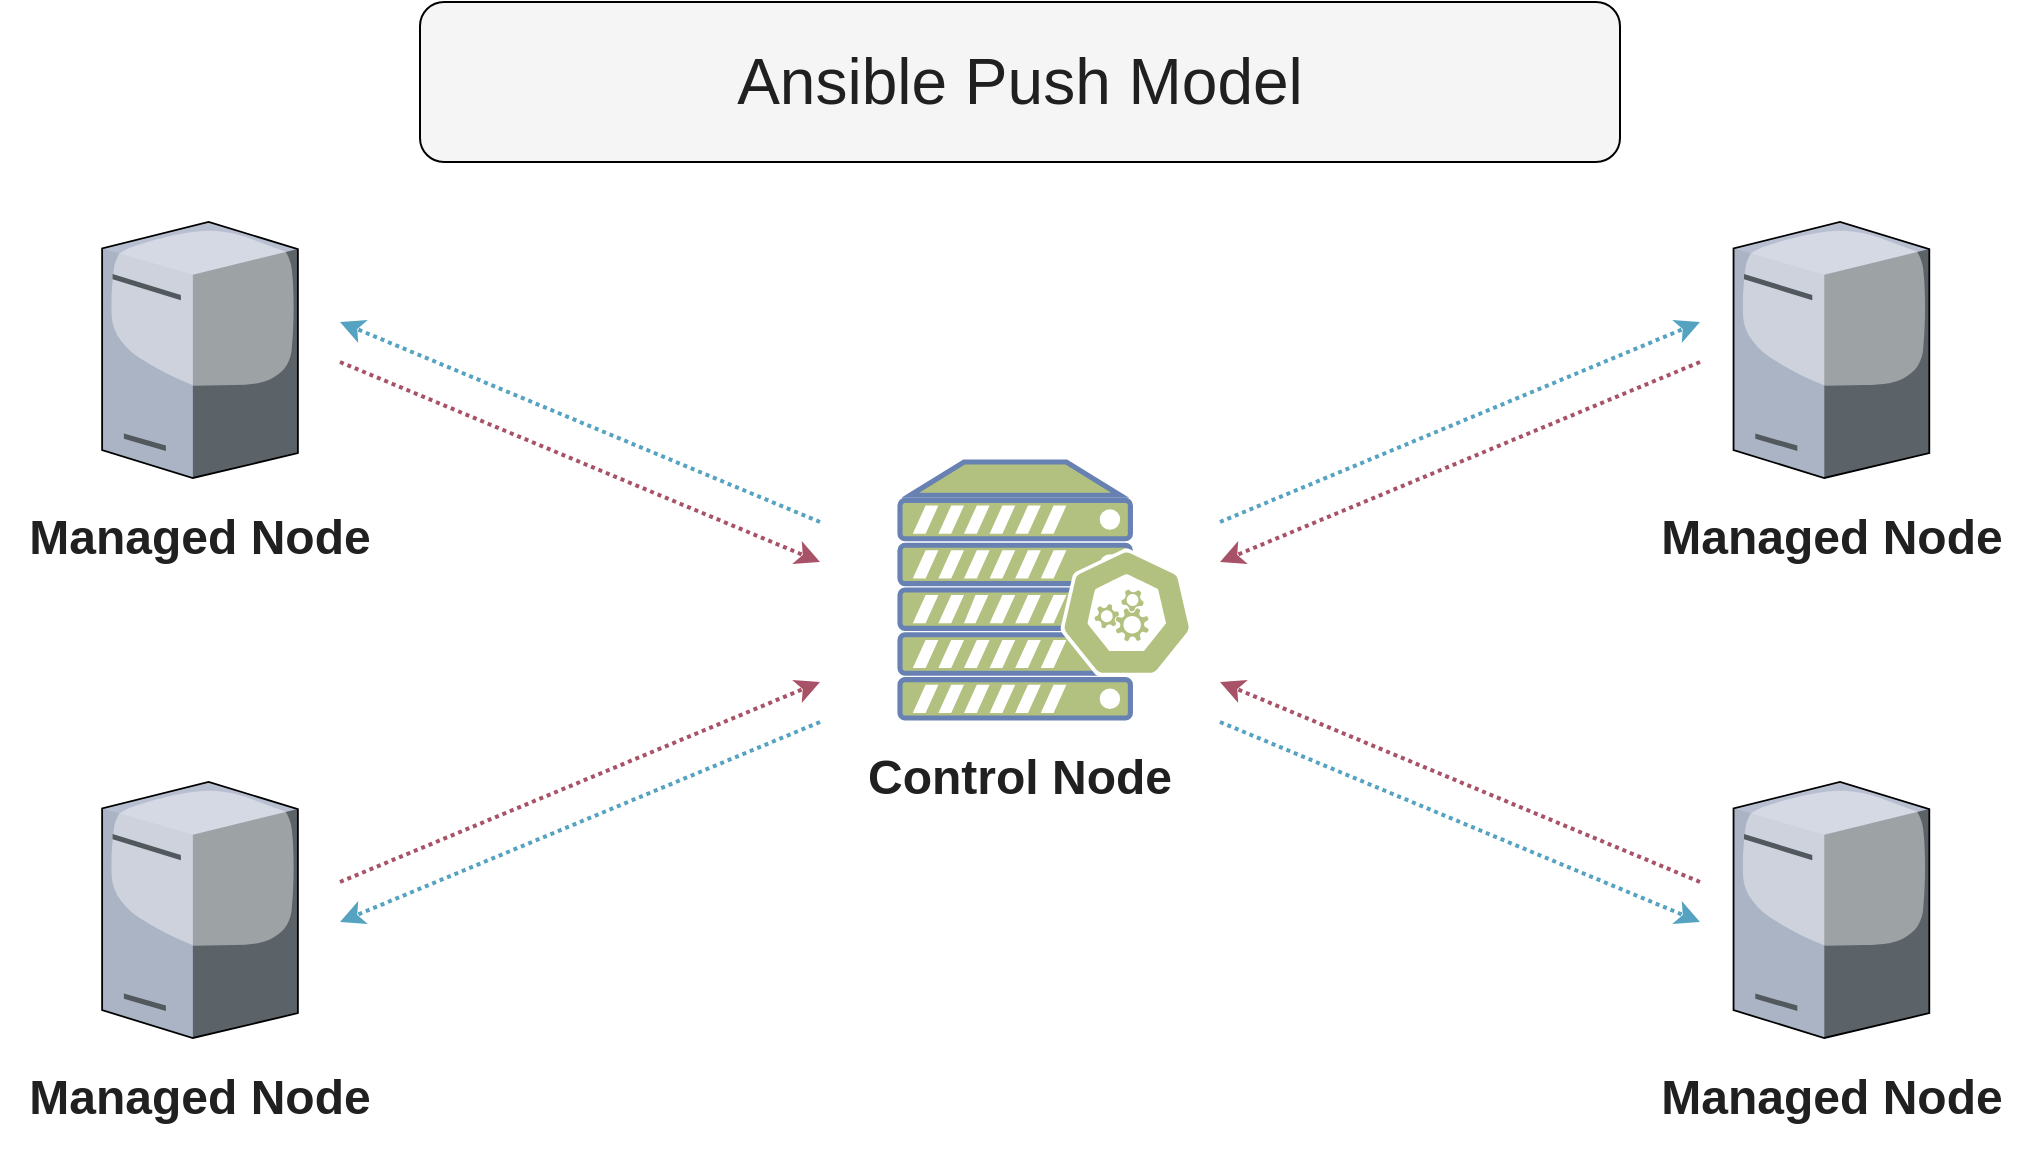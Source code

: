 <mxfile version="13.2.2" type="device"><diagram id="V8xnyMEuWjSteqbyEEz8" name="Page-1"><mxGraphModel dx="1956" dy="1003" grid="1" gridSize="10" guides="1" tooltips="1" connect="1" arrows="1" fold="1" page="1" pageScale="1" pageWidth="850" pageHeight="1100" math="0" shadow="0"><root><mxCell id="0"/><mxCell id="1" parent="0"/><mxCell id="E4LtyYp13uU-NX76geS4-24" value="" style="group" parent="1" vertex="1" connectable="0"><mxGeometry x="500" y="280" width="240" height="120" as="geometry"/></mxCell><mxCell id="E4LtyYp13uU-NX76geS4-22" style="rounded=0;orthogonalLoop=1;jettySize=auto;html=1;fontSize=20;dashed=1;dashPattern=1 1;strokeWidth=2;strokeColor=#55A3C0;" parent="E4LtyYp13uU-NX76geS4-24" edge="1"><mxGeometry relative="1" as="geometry"><mxPoint y="100" as="sourcePoint"/><mxPoint x="240" as="targetPoint"/></mxGeometry></mxCell><mxCell id="E4LtyYp13uU-NX76geS4-23" style="rounded=0;orthogonalLoop=1;jettySize=auto;html=1;fontSize=20;dashed=1;dashPattern=1 1;strokeWidth=2;strokeColor=#A85267;" parent="E4LtyYp13uU-NX76geS4-24" edge="1"><mxGeometry relative="1" as="geometry"><mxPoint x="240" y="20" as="sourcePoint"/><mxPoint y="120" as="targetPoint"/></mxGeometry></mxCell><mxCell id="E4LtyYp13uU-NX76geS4-25" value="" style="group" parent="1" vertex="1" connectable="0"><mxGeometry x="500" y="460" width="240" height="120" as="geometry"/></mxCell><mxCell id="E4LtyYp13uU-NX76geS4-26" style="rounded=0;orthogonalLoop=1;jettySize=auto;html=1;fontSize=20;dashed=1;dashPattern=1 1;strokeWidth=2;strokeColor=#A85267;" parent="E4LtyYp13uU-NX76geS4-25" edge="1"><mxGeometry relative="1" as="geometry"><mxPoint x="240" y="100" as="sourcePoint"/><mxPoint as="targetPoint"/></mxGeometry></mxCell><mxCell id="E4LtyYp13uU-NX76geS4-27" style="rounded=0;orthogonalLoop=1;jettySize=auto;html=1;fontSize=20;dashed=1;dashPattern=1 1;strokeWidth=2;strokeColor=#55A3C0;" parent="E4LtyYp13uU-NX76geS4-25" edge="1"><mxGeometry relative="1" as="geometry"><mxPoint y="20" as="sourcePoint"/><mxPoint x="240" y="120" as="targetPoint"/></mxGeometry></mxCell><mxCell id="E4LtyYp13uU-NX76geS4-28" value="" style="group" parent="1" vertex="1" connectable="0"><mxGeometry x="60" y="280" width="240" height="120" as="geometry"/></mxCell><mxCell id="E4LtyYp13uU-NX76geS4-29" style="rounded=0;orthogonalLoop=1;jettySize=auto;html=1;fontSize=20;dashed=1;dashPattern=1 1;strokeWidth=2;strokeColor=#55A3C0;" parent="E4LtyYp13uU-NX76geS4-28" edge="1"><mxGeometry relative="1" as="geometry"><mxPoint x="240" y="100" as="sourcePoint"/><mxPoint as="targetPoint"/></mxGeometry></mxCell><mxCell id="E4LtyYp13uU-NX76geS4-30" style="rounded=0;orthogonalLoop=1;jettySize=auto;html=1;fontSize=20;dashed=1;dashPattern=1 1;strokeWidth=2;strokeColor=#A85267;" parent="E4LtyYp13uU-NX76geS4-28" edge="1"><mxGeometry relative="1" as="geometry"><mxPoint y="20" as="sourcePoint"/><mxPoint x="240" y="120" as="targetPoint"/></mxGeometry></mxCell><mxCell id="E4LtyYp13uU-NX76geS4-31" value="" style="group" parent="1" vertex="1" connectable="0"><mxGeometry x="60" y="460" width="240" height="120" as="geometry"/></mxCell><mxCell id="E4LtyYp13uU-NX76geS4-32" style="rounded=0;orthogonalLoop=1;jettySize=auto;html=1;fontSize=20;dashed=1;dashPattern=1 1;strokeWidth=2;strokeColor=#A85267;" parent="E4LtyYp13uU-NX76geS4-31" edge="1"><mxGeometry relative="1" as="geometry"><mxPoint y="100" as="sourcePoint"/><mxPoint x="240" as="targetPoint"/></mxGeometry></mxCell><mxCell id="E4LtyYp13uU-NX76geS4-33" style="rounded=0;orthogonalLoop=1;jettySize=auto;html=1;fontSize=20;dashed=1;dashPattern=1 1;strokeWidth=2;strokeColor=#55A3C0;" parent="E4LtyYp13uU-NX76geS4-31" edge="1"><mxGeometry relative="1" as="geometry"><mxPoint x="240" y="20" as="sourcePoint"/><mxPoint y="120" as="targetPoint"/></mxGeometry></mxCell><mxCell id="E4LtyYp13uU-NX76geS4-36" value="&lt;div style=&quot;font-size: 32px&quot;&gt;Ansible Push Model&lt;br&gt;&lt;/div&gt;" style="text;html=1;strokeColor=#000000;fillColor=#f5f5f5;align=center;verticalAlign=middle;whiteSpace=wrap;rounded=1;fontSize=32;fontColor=#202020;" parent="1" vertex="1"><mxGeometry x="100" y="120" width="600" height="80" as="geometry"/></mxCell><mxCell id="E4LtyYp13uU-NX76geS4-5" value="" style="group" parent="1" vertex="1" connectable="0"><mxGeometry x="340" y="350" width="146.67" height="128" as="geometry"/></mxCell><mxCell id="E4LtyYp13uU-NX76geS4-2" value="" style="fontColor=#0066CC;verticalAlign=top;verticalLabelPosition=bottom;labelPosition=center;align=center;html=1;outlineConnect=0;fillColor=#B2C17F;strokeColor=#6881B3;gradientColor=none;gradientDirection=north;strokeWidth=2;shape=mxgraph.networks.server;aspect=fixed;" parent="E4LtyYp13uU-NX76geS4-5" vertex="1"><mxGeometry width="115.2" height="128" as="geometry"/></mxCell><mxCell id="E4LtyYp13uU-NX76geS4-4" value="" style="html=1;dashed=0;whitespace=wrap;fillColor=#B2C17F;strokeColor=#ffffff;points=[[0.005,0.63,0],[0.1,0.2,0],[0.9,0.2,0],[0.5,0,0],[0.995,0.63,0],[0.72,0.99,0],[0.5,1,0],[0.28,0.99,0]];shape=mxgraph.kubernetes.icon;prIcon=master;aspect=fixed;" parent="E4LtyYp13uU-NX76geS4-5" vertex="1"><mxGeometry x="80" y="43.26" width="66.67" height="64" as="geometry"/></mxCell><mxCell id="E4LtyYp13uU-NX76geS4-9" value="&lt;b style=&quot;font-size: 24px;&quot;&gt;&lt;font color=&quot;#202020&quot; style=&quot;font-size: 24px;&quot;&gt;Control Node&lt;/font&gt;&lt;/b&gt;" style="text;html=1;strokeColor=none;fillColor=none;align=center;verticalAlign=middle;whiteSpace=wrap;rounded=0;fontSize=24;" parent="1" vertex="1"><mxGeometry x="300.0" y="478" width="200" height="60" as="geometry"/></mxCell><mxCell id="TbkMazTRyBFSTcp3wrPn-2" value="" style="group" parent="1" vertex="1" connectable="0"><mxGeometry x="705.71" y="510" width="200" height="188" as="geometry"/></mxCell><mxCell id="E4LtyYp13uU-NX76geS4-17" value="&lt;b style=&quot;font-size: 24px;&quot;&gt;&lt;font color=&quot;#202020&quot; style=&quot;font-size: 24px;&quot;&gt;Managed Node&lt;/font&gt;&lt;/b&gt;" style="text;html=1;strokeColor=none;fillColor=none;align=center;verticalAlign=middle;whiteSpace=wrap;rounded=0;fontSize=24;" parent="TbkMazTRyBFSTcp3wrPn-2" vertex="1"><mxGeometry y="128" width="200" height="60" as="geometry"/></mxCell><mxCell id="TbkMazTRyBFSTcp3wrPn-1" value="" style="verticalLabelPosition=bottom;aspect=fixed;html=1;verticalAlign=top;strokeColor=none;shape=mxgraph.citrix.tower_server;rounded=0;shadow=0;comic=0;fontFamily=Verdana;" parent="TbkMazTRyBFSTcp3wrPn-2" vertex="1"><mxGeometry x="51.06" width="97.88" height="128" as="geometry"/></mxCell><mxCell id="TbkMazTRyBFSTcp3wrPn-3" value="" style="group" parent="1" vertex="1" connectable="0"><mxGeometry x="705.71" y="230" width="200" height="188" as="geometry"/></mxCell><mxCell id="TbkMazTRyBFSTcp3wrPn-4" value="&lt;b style=&quot;font-size: 24px;&quot;&gt;&lt;font color=&quot;#202020&quot; style=&quot;font-size: 24px;&quot;&gt;Managed Node&lt;/font&gt;&lt;/b&gt;" style="text;html=1;strokeColor=none;fillColor=none;align=center;verticalAlign=middle;whiteSpace=wrap;rounded=0;fontSize=24;" parent="TbkMazTRyBFSTcp3wrPn-3" vertex="1"><mxGeometry y="128" width="200" height="60" as="geometry"/></mxCell><mxCell id="TbkMazTRyBFSTcp3wrPn-5" value="" style="verticalLabelPosition=bottom;aspect=fixed;html=1;verticalAlign=top;strokeColor=none;shape=mxgraph.citrix.tower_server;rounded=0;shadow=0;comic=0;fontFamily=Verdana;" parent="TbkMazTRyBFSTcp3wrPn-3" vertex="1"><mxGeometry x="51.06" width="97.88" height="128" as="geometry"/></mxCell><mxCell id="TbkMazTRyBFSTcp3wrPn-6" value="" style="group" parent="1" vertex="1" connectable="0"><mxGeometry x="-110" y="230" width="200" height="188" as="geometry"/></mxCell><mxCell id="TbkMazTRyBFSTcp3wrPn-7" value="&lt;b style=&quot;font-size: 24px;&quot;&gt;&lt;font color=&quot;#202020&quot; style=&quot;font-size: 24px;&quot;&gt;Managed Node&lt;/font&gt;&lt;/b&gt;" style="text;html=1;strokeColor=none;fillColor=none;align=center;verticalAlign=middle;whiteSpace=wrap;rounded=0;fontSize=24;" parent="TbkMazTRyBFSTcp3wrPn-6" vertex="1"><mxGeometry y="128" width="200" height="60" as="geometry"/></mxCell><mxCell id="TbkMazTRyBFSTcp3wrPn-8" value="" style="verticalLabelPosition=bottom;aspect=fixed;html=1;verticalAlign=top;strokeColor=none;shape=mxgraph.citrix.tower_server;rounded=0;shadow=0;comic=0;fontFamily=Verdana;" parent="TbkMazTRyBFSTcp3wrPn-6" vertex="1"><mxGeometry x="51.06" width="97.88" height="128" as="geometry"/></mxCell><mxCell id="TbkMazTRyBFSTcp3wrPn-9" value="" style="group" parent="1" vertex="1" connectable="0"><mxGeometry x="-110" y="510" width="200" height="188" as="geometry"/></mxCell><mxCell id="TbkMazTRyBFSTcp3wrPn-10" value="&lt;b style=&quot;font-size: 24px;&quot;&gt;&lt;font color=&quot;#202020&quot; style=&quot;font-size: 24px;&quot;&gt;Managed Node&lt;/font&gt;&lt;/b&gt;" style="text;html=1;strokeColor=none;fillColor=none;align=center;verticalAlign=middle;whiteSpace=wrap;rounded=0;fontSize=24;" parent="TbkMazTRyBFSTcp3wrPn-9" vertex="1"><mxGeometry y="128" width="200" height="60" as="geometry"/></mxCell><mxCell id="TbkMazTRyBFSTcp3wrPn-11" value="" style="verticalLabelPosition=bottom;aspect=fixed;html=1;verticalAlign=top;strokeColor=none;shape=mxgraph.citrix.tower_server;rounded=0;shadow=0;comic=0;fontFamily=Verdana;" parent="TbkMazTRyBFSTcp3wrPn-9" vertex="1"><mxGeometry x="51.06" width="97.88" height="128" as="geometry"/></mxCell></root></mxGraphModel></diagram></mxfile>